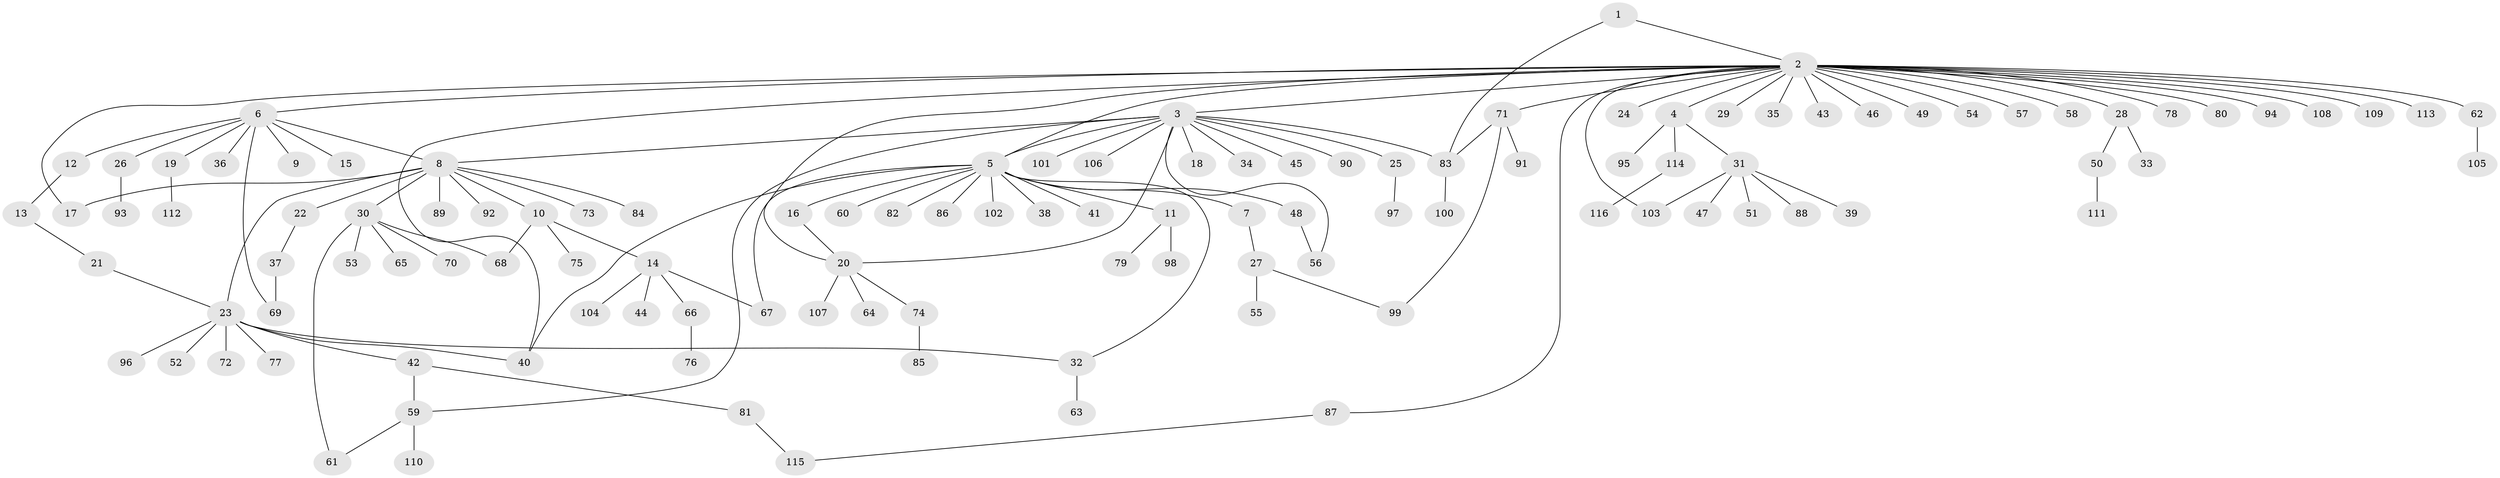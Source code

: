 // coarse degree distribution, {1: 0.8235294117647058, 17: 0.029411764705882353, 3: 0.08823529411764706, 13: 0.029411764705882353, 7: 0.029411764705882353}
// Generated by graph-tools (version 1.1) at 2025/51/03/04/25 21:51:54]
// undirected, 116 vertices, 135 edges
graph export_dot {
graph [start="1"]
  node [color=gray90,style=filled];
  1;
  2;
  3;
  4;
  5;
  6;
  7;
  8;
  9;
  10;
  11;
  12;
  13;
  14;
  15;
  16;
  17;
  18;
  19;
  20;
  21;
  22;
  23;
  24;
  25;
  26;
  27;
  28;
  29;
  30;
  31;
  32;
  33;
  34;
  35;
  36;
  37;
  38;
  39;
  40;
  41;
  42;
  43;
  44;
  45;
  46;
  47;
  48;
  49;
  50;
  51;
  52;
  53;
  54;
  55;
  56;
  57;
  58;
  59;
  60;
  61;
  62;
  63;
  64;
  65;
  66;
  67;
  68;
  69;
  70;
  71;
  72;
  73;
  74;
  75;
  76;
  77;
  78;
  79;
  80;
  81;
  82;
  83;
  84;
  85;
  86;
  87;
  88;
  89;
  90;
  91;
  92;
  93;
  94;
  95;
  96;
  97;
  98;
  99;
  100;
  101;
  102;
  103;
  104;
  105;
  106;
  107;
  108;
  109;
  110;
  111;
  112;
  113;
  114;
  115;
  116;
  1 -- 2;
  1 -- 83;
  2 -- 3;
  2 -- 4;
  2 -- 5;
  2 -- 6;
  2 -- 17;
  2 -- 20;
  2 -- 24;
  2 -- 28;
  2 -- 29;
  2 -- 35;
  2 -- 40;
  2 -- 43;
  2 -- 46;
  2 -- 49;
  2 -- 54;
  2 -- 57;
  2 -- 58;
  2 -- 62;
  2 -- 71;
  2 -- 78;
  2 -- 80;
  2 -- 87;
  2 -- 94;
  2 -- 103;
  2 -- 108;
  2 -- 109;
  2 -- 113;
  3 -- 5;
  3 -- 8;
  3 -- 18;
  3 -- 20;
  3 -- 25;
  3 -- 34;
  3 -- 45;
  3 -- 56;
  3 -- 59;
  3 -- 83;
  3 -- 90;
  3 -- 101;
  3 -- 106;
  4 -- 31;
  4 -- 95;
  4 -- 114;
  5 -- 7;
  5 -- 11;
  5 -- 16;
  5 -- 32;
  5 -- 38;
  5 -- 40;
  5 -- 41;
  5 -- 48;
  5 -- 60;
  5 -- 67;
  5 -- 82;
  5 -- 86;
  5 -- 102;
  6 -- 8;
  6 -- 9;
  6 -- 12;
  6 -- 15;
  6 -- 19;
  6 -- 26;
  6 -- 36;
  6 -- 69;
  7 -- 27;
  8 -- 10;
  8 -- 17;
  8 -- 22;
  8 -- 23;
  8 -- 30;
  8 -- 73;
  8 -- 84;
  8 -- 89;
  8 -- 92;
  10 -- 14;
  10 -- 68;
  10 -- 75;
  11 -- 79;
  11 -- 98;
  12 -- 13;
  13 -- 21;
  14 -- 44;
  14 -- 66;
  14 -- 67;
  14 -- 104;
  16 -- 20;
  19 -- 112;
  20 -- 64;
  20 -- 74;
  20 -- 107;
  21 -- 23;
  22 -- 37;
  23 -- 32;
  23 -- 40;
  23 -- 42;
  23 -- 52;
  23 -- 72;
  23 -- 77;
  23 -- 96;
  25 -- 97;
  26 -- 93;
  27 -- 55;
  27 -- 99;
  28 -- 33;
  28 -- 50;
  30 -- 53;
  30 -- 61;
  30 -- 65;
  30 -- 68;
  30 -- 70;
  31 -- 39;
  31 -- 47;
  31 -- 51;
  31 -- 88;
  31 -- 103;
  32 -- 63;
  37 -- 69;
  42 -- 59;
  42 -- 81;
  48 -- 56;
  50 -- 111;
  59 -- 61;
  59 -- 110;
  62 -- 105;
  66 -- 76;
  71 -- 83;
  71 -- 91;
  71 -- 99;
  74 -- 85;
  81 -- 115;
  83 -- 100;
  87 -- 115;
  114 -- 116;
}
